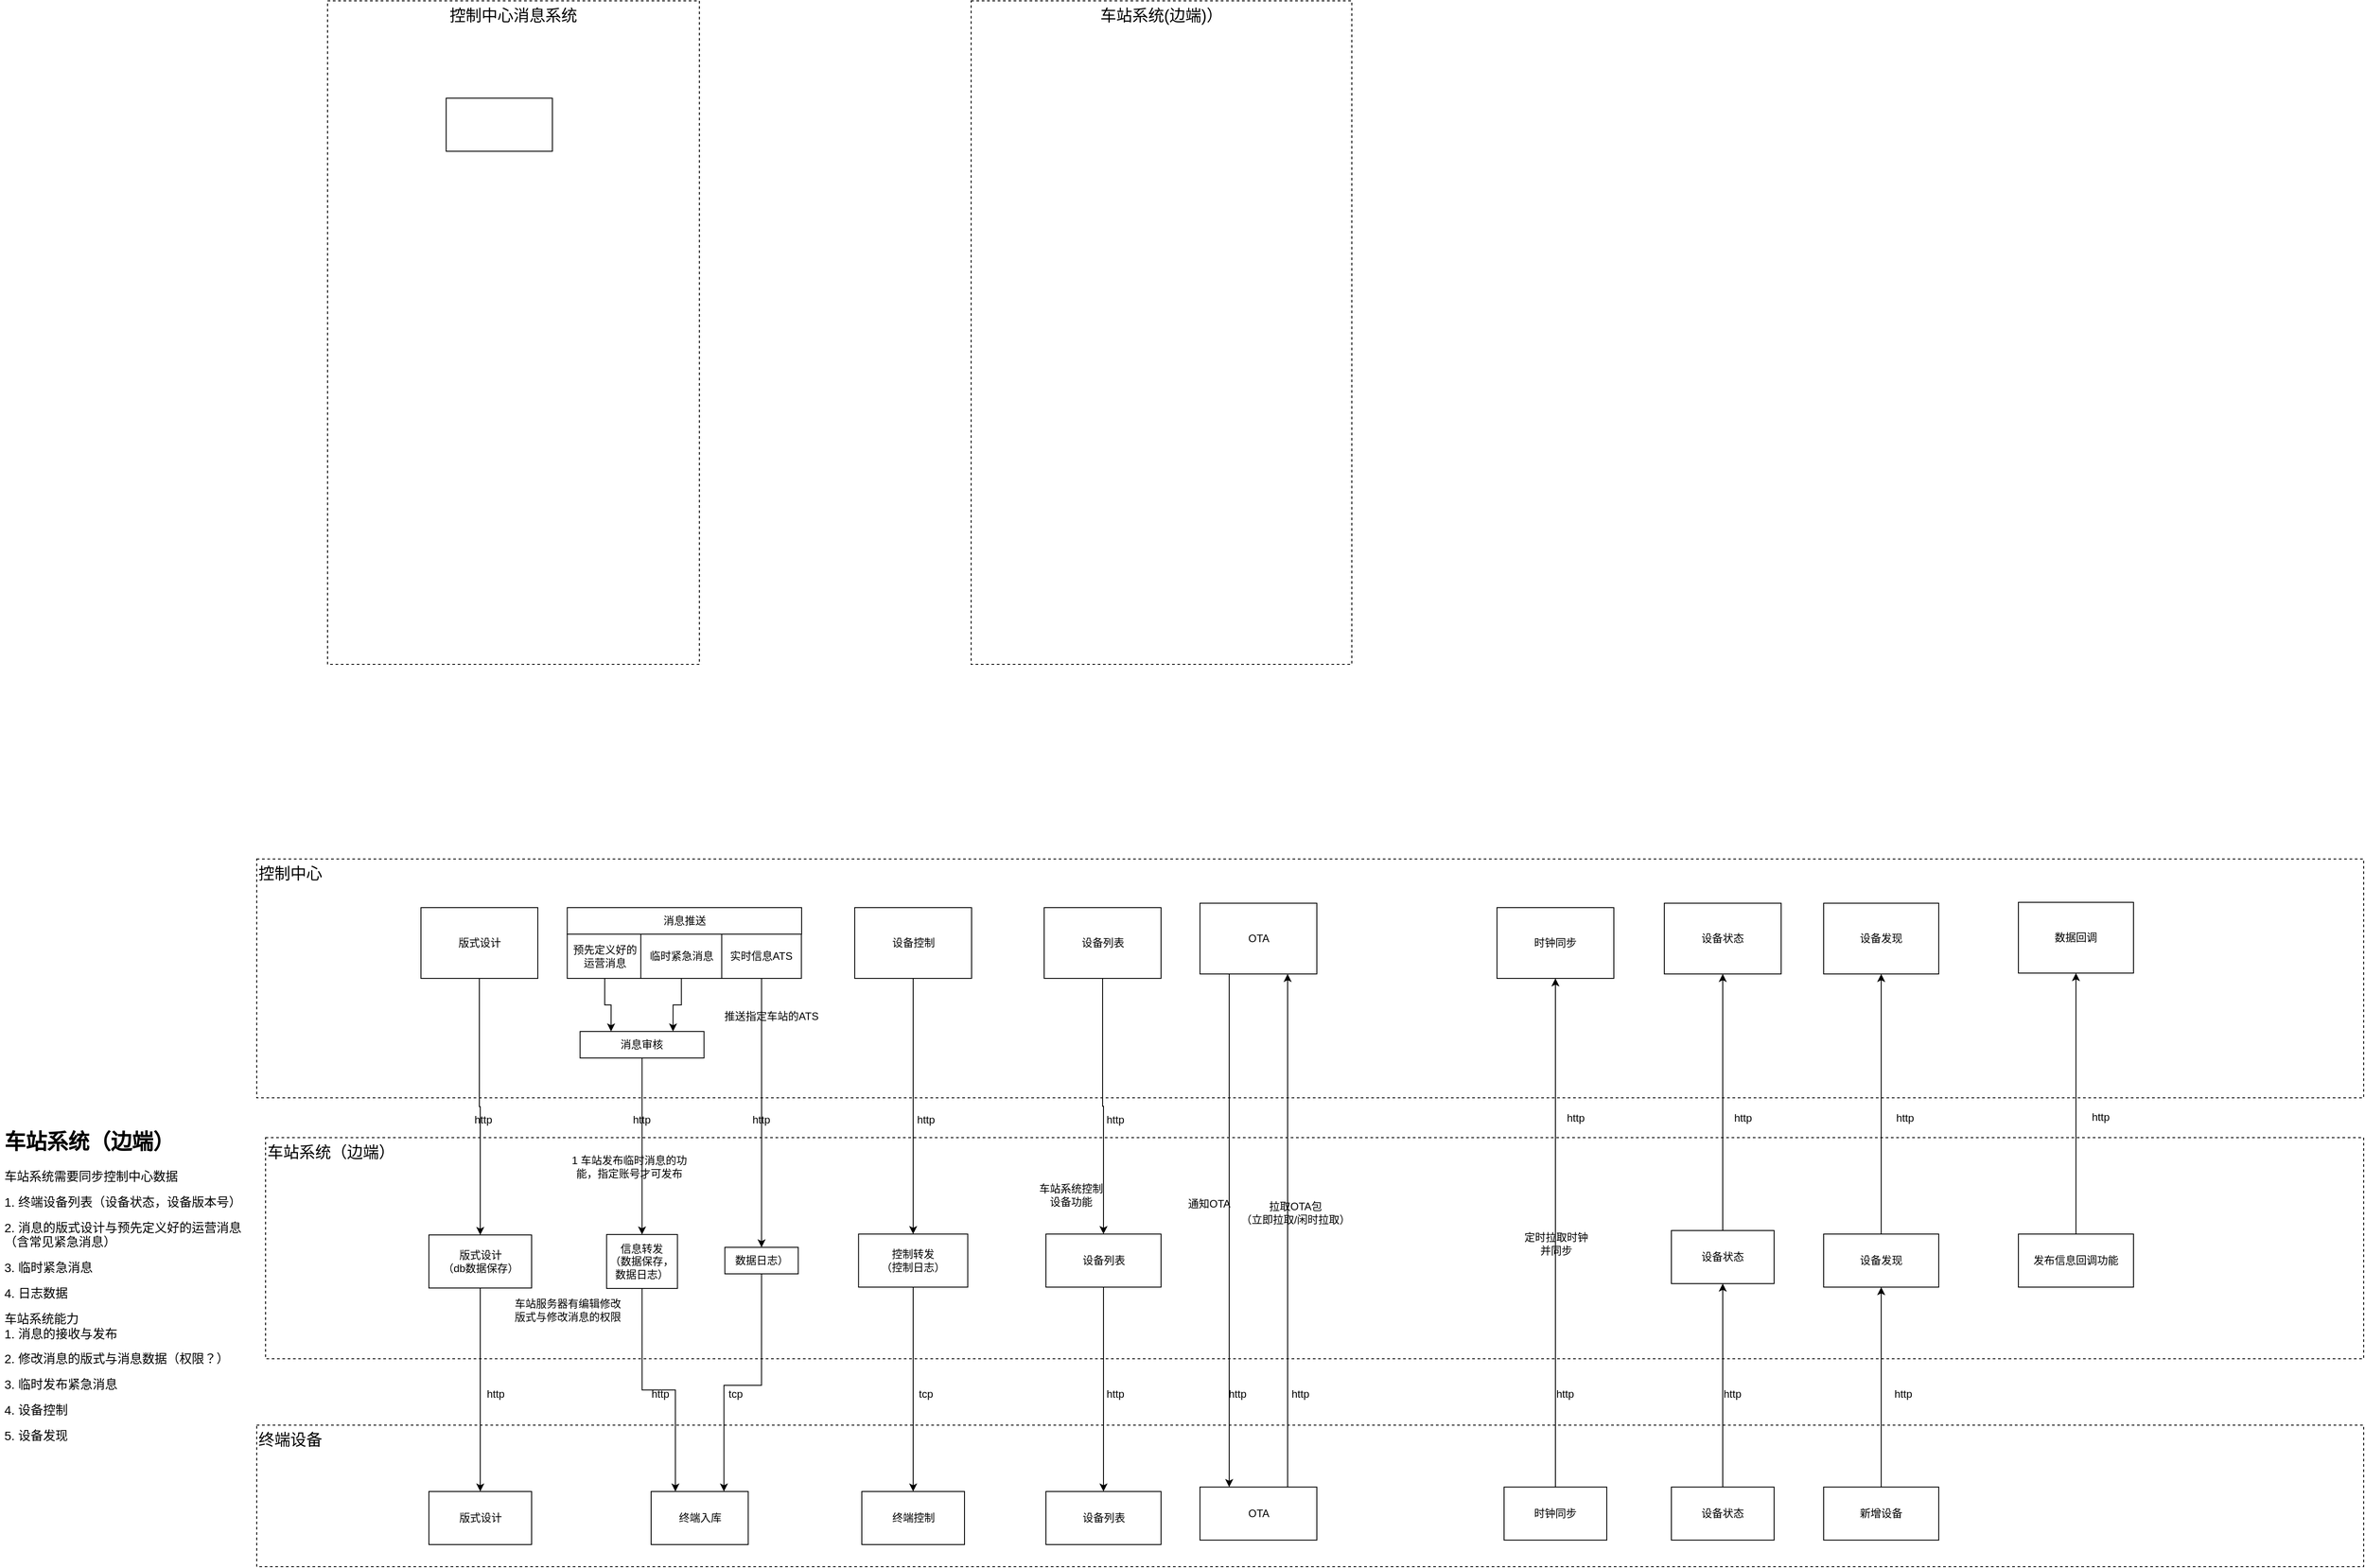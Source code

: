 <mxfile version="21.3.5" type="github">
  <diagram name="第 1 页" id="WxWkG-pKVZrvrhtKARHQ">
    <mxGraphModel dx="2016" dy="1037" grid="1" gridSize="10" guides="1" tooltips="1" connect="1" arrows="1" fold="1" page="1" pageScale="1" pageWidth="827" pageHeight="1169" math="0" shadow="0">
      <root>
        <mxCell id="0" />
        <mxCell id="1" parent="0" />
        <mxCell id="FDIz5WSHnkQEFrHZKm8G-6" value="&lt;font style=&quot;font-size: 18px;&quot;&gt;控制中心&lt;/font&gt;" style="rounded=0;whiteSpace=wrap;html=1;align=left;verticalAlign=top;dashed=1;" parent="1" vertex="1">
          <mxGeometry x="310" y="1210" width="2380" height="270" as="geometry" />
        </mxCell>
        <mxCell id="FDIz5WSHnkQEFrHZKm8G-10" value="&lt;font style=&quot;font-size: 18px;&quot;&gt;终端设备&lt;/font&gt;" style="rounded=0;whiteSpace=wrap;html=1;align=left;verticalAlign=top;dashed=1;" parent="1" vertex="1">
          <mxGeometry x="310" y="1850" width="2380" height="160" as="geometry" />
        </mxCell>
        <mxCell id="FDIz5WSHnkQEFrHZKm8G-11" value="&lt;font style=&quot;font-size: 18px;&quot;&gt;车站系统（边端）&lt;/font&gt;" style="rounded=0;whiteSpace=wrap;html=1;align=left;verticalAlign=top;dashed=1;" parent="1" vertex="1">
          <mxGeometry x="320" y="1525" width="2370" height="250" as="geometry" />
        </mxCell>
        <mxCell id="MEf120TzHeJ7vrePYZAw-9" value="&lt;font style=&quot;font-size: 18px;&quot;&gt;车站系统(边端)）&lt;/font&gt;" style="rounded=0;whiteSpace=wrap;html=1;dashed=1;verticalAlign=top;" parent="1" vertex="1">
          <mxGeometry x="1117" y="240" width="430" height="750" as="geometry" />
        </mxCell>
        <mxCell id="MEf120TzHeJ7vrePYZAw-5" value="&lt;font style=&quot;font-size: 18px;&quot;&gt;控制中心消息系统&lt;/font&gt;" style="rounded=0;whiteSpace=wrap;html=1;dashed=1;verticalAlign=top;" parent="1" vertex="1">
          <mxGeometry x="390" y="240" width="420" height="750" as="geometry" />
        </mxCell>
        <mxCell id="FDIz5WSHnkQEFrHZKm8G-16" style="edgeStyle=orthogonalEdgeStyle;rounded=0;orthogonalLoop=1;jettySize=auto;html=1;exitX=0.5;exitY=1;exitDx=0;exitDy=0;entryX=0.5;entryY=0;entryDx=0;entryDy=0;" parent="1" source="FDIz5WSHnkQEFrHZKm8G-12" target="FDIz5WSHnkQEFrHZKm8G-13" edge="1">
          <mxGeometry relative="1" as="geometry" />
        </mxCell>
        <mxCell id="FDIz5WSHnkQEFrHZKm8G-12" value="版式设计" style="rounded=0;whiteSpace=wrap;html=1;" parent="1" vertex="1">
          <mxGeometry x="495.5" y="1265" width="132" height="80" as="geometry" />
        </mxCell>
        <mxCell id="FDIz5WSHnkQEFrHZKm8G-17" style="edgeStyle=orthogonalEdgeStyle;rounded=0;orthogonalLoop=1;jettySize=auto;html=1;exitX=0.5;exitY=1;exitDx=0;exitDy=0;entryX=0.5;entryY=0;entryDx=0;entryDy=0;" parent="1" source="FDIz5WSHnkQEFrHZKm8G-13" target="FDIz5WSHnkQEFrHZKm8G-15" edge="1">
          <mxGeometry relative="1" as="geometry" />
        </mxCell>
        <mxCell id="FDIz5WSHnkQEFrHZKm8G-13" value="版式设计&lt;br&gt;（db数据保存）" style="rounded=0;whiteSpace=wrap;html=1;" parent="1" vertex="1">
          <mxGeometry x="504.5" y="1635" width="116" height="60" as="geometry" />
        </mxCell>
        <mxCell id="FDIz5WSHnkQEFrHZKm8G-15" value="版式设计" style="rounded=0;whiteSpace=wrap;html=1;" parent="1" vertex="1">
          <mxGeometry x="504.5" y="1925" width="116" height="60" as="geometry" />
        </mxCell>
        <mxCell id="FDIz5WSHnkQEFrHZKm8G-18" value="消息推送" style="rounded=0;whiteSpace=wrap;html=1;" parent="1" vertex="1">
          <mxGeometry x="660.75" y="1265" width="264.75" height="30" as="geometry" />
        </mxCell>
        <mxCell id="FDIz5WSHnkQEFrHZKm8G-23" style="edgeStyle=orthogonalEdgeStyle;rounded=0;orthogonalLoop=1;jettySize=auto;html=1;exitX=0.5;exitY=1;exitDx=0;exitDy=0;entryX=0.25;entryY=0;entryDx=0;entryDy=0;" parent="1" source="FDIz5WSHnkQEFrHZKm8G-19" target="FDIz5WSHnkQEFrHZKm8G-21" edge="1">
          <mxGeometry relative="1" as="geometry" />
        </mxCell>
        <mxCell id="FDIz5WSHnkQEFrHZKm8G-19" value="预先定义好的运营消息" style="rounded=0;whiteSpace=wrap;html=1;" parent="1" vertex="1">
          <mxGeometry x="660.75" y="1295" width="84.75" height="50" as="geometry" />
        </mxCell>
        <mxCell id="FDIz5WSHnkQEFrHZKm8G-24" style="edgeStyle=orthogonalEdgeStyle;rounded=0;orthogonalLoop=1;jettySize=auto;html=1;exitX=0.5;exitY=1;exitDx=0;exitDy=0;entryX=0.75;entryY=0;entryDx=0;entryDy=0;" parent="1" source="FDIz5WSHnkQEFrHZKm8G-20" target="FDIz5WSHnkQEFrHZKm8G-21" edge="1">
          <mxGeometry relative="1" as="geometry" />
        </mxCell>
        <mxCell id="FDIz5WSHnkQEFrHZKm8G-20" value="临时紧急消息" style="rounded=0;whiteSpace=wrap;html=1;" parent="1" vertex="1">
          <mxGeometry x="743.87" y="1295" width="91.63" height="50" as="geometry" />
        </mxCell>
        <mxCell id="lnaJndpBKy_KP0AAHM30-50" style="edgeStyle=orthogonalEdgeStyle;rounded=0;orthogonalLoop=1;jettySize=auto;html=1;exitX=0.5;exitY=1;exitDx=0;exitDy=0;entryX=0.5;entryY=0;entryDx=0;entryDy=0;" edge="1" parent="1" source="FDIz5WSHnkQEFrHZKm8G-21" target="FDIz5WSHnkQEFrHZKm8G-27">
          <mxGeometry relative="1" as="geometry" />
        </mxCell>
        <mxCell id="FDIz5WSHnkQEFrHZKm8G-21" value="消息审核" style="rounded=0;whiteSpace=wrap;html=1;" parent="1" vertex="1">
          <mxGeometry x="675.25" y="1405" width="140" height="30" as="geometry" />
        </mxCell>
        <mxCell id="lnaJndpBKy_KP0AAHM30-52" style="edgeStyle=orthogonalEdgeStyle;rounded=0;orthogonalLoop=1;jettySize=auto;html=1;exitX=0.5;exitY=1;exitDx=0;exitDy=0;entryX=0.5;entryY=0;entryDx=0;entryDy=0;" edge="1" parent="1" source="FDIz5WSHnkQEFrHZKm8G-22" target="lnaJndpBKy_KP0AAHM30-51">
          <mxGeometry relative="1" as="geometry" />
        </mxCell>
        <mxCell id="FDIz5WSHnkQEFrHZKm8G-22" value="实时信息ATS" style="rounded=0;whiteSpace=wrap;html=1;" parent="1" vertex="1">
          <mxGeometry x="835.25" y="1295" width="90" height="50" as="geometry" />
        </mxCell>
        <mxCell id="FDIz5WSHnkQEFrHZKm8G-30" style="edgeStyle=orthogonalEdgeStyle;rounded=0;orthogonalLoop=1;jettySize=auto;html=1;exitX=0.5;exitY=1;exitDx=0;exitDy=0;entryX=0.25;entryY=0;entryDx=0;entryDy=0;" parent="1" source="FDIz5WSHnkQEFrHZKm8G-27" target="FDIz5WSHnkQEFrHZKm8G-29" edge="1">
          <mxGeometry relative="1" as="geometry" />
        </mxCell>
        <mxCell id="FDIz5WSHnkQEFrHZKm8G-27" value="信息转发&lt;br&gt;（数据保存，数据日志）" style="rounded=0;whiteSpace=wrap;html=1;" parent="1" vertex="1">
          <mxGeometry x="705.25" y="1634.5" width="80" height="61" as="geometry" />
        </mxCell>
        <mxCell id="FDIz5WSHnkQEFrHZKm8G-29" value="终端入库" style="rounded=0;whiteSpace=wrap;html=1;" parent="1" vertex="1">
          <mxGeometry x="755.5" y="1925" width="109.69" height="60" as="geometry" />
        </mxCell>
        <mxCell id="FDIz5WSHnkQEFrHZKm8G-34" style="edgeStyle=orthogonalEdgeStyle;rounded=0;orthogonalLoop=1;jettySize=auto;html=1;exitX=0.5;exitY=1;exitDx=0;exitDy=0;entryX=0.5;entryY=0;entryDx=0;entryDy=0;" parent="1" source="FDIz5WSHnkQEFrHZKm8G-31" target="FDIz5WSHnkQEFrHZKm8G-33" edge="1">
          <mxGeometry relative="1" as="geometry" />
        </mxCell>
        <mxCell id="FDIz5WSHnkQEFrHZKm8G-31" value="设备控制" style="rounded=0;whiteSpace=wrap;html=1;" parent="1" vertex="1">
          <mxGeometry x="985.5" y="1265" width="132" height="80" as="geometry" />
        </mxCell>
        <mxCell id="FDIz5WSHnkQEFrHZKm8G-36" style="edgeStyle=orthogonalEdgeStyle;rounded=0;orthogonalLoop=1;jettySize=auto;html=1;exitX=0.5;exitY=1;exitDx=0;exitDy=0;entryX=0.5;entryY=0;entryDx=0;entryDy=0;" parent="1" source="FDIz5WSHnkQEFrHZKm8G-33" target="FDIz5WSHnkQEFrHZKm8G-35" edge="1">
          <mxGeometry relative="1" as="geometry" />
        </mxCell>
        <mxCell id="FDIz5WSHnkQEFrHZKm8G-33" value="控制转发&lt;br&gt;（控制日志）" style="rounded=0;whiteSpace=wrap;html=1;" parent="1" vertex="1">
          <mxGeometry x="989.82" y="1634" width="123.37" height="60" as="geometry" />
        </mxCell>
        <mxCell id="FDIz5WSHnkQEFrHZKm8G-35" value="终端控制" style="rounded=0;whiteSpace=wrap;html=1;" parent="1" vertex="1">
          <mxGeometry x="993.5" y="1925" width="116" height="60" as="geometry" />
        </mxCell>
        <mxCell id="FDIz5WSHnkQEFrHZKm8G-37" value="时钟同步" style="rounded=0;whiteSpace=wrap;html=1;" parent="1" vertex="1">
          <mxGeometry x="1711" y="1265" width="132" height="80" as="geometry" />
        </mxCell>
        <mxCell id="lnaJndpBKy_KP0AAHM30-5" style="edgeStyle=orthogonalEdgeStyle;rounded=0;orthogonalLoop=1;jettySize=auto;html=1;exitX=0.25;exitY=1;exitDx=0;exitDy=0;entryX=0.25;entryY=0;entryDx=0;entryDy=0;" edge="1" parent="1" source="FDIz5WSHnkQEFrHZKm8G-38" target="lnaJndpBKy_KP0AAHM30-2">
          <mxGeometry relative="1" as="geometry" />
        </mxCell>
        <mxCell id="FDIz5WSHnkQEFrHZKm8G-38" value="OTA" style="rounded=0;whiteSpace=wrap;html=1;" parent="1" vertex="1">
          <mxGeometry x="1375.5" y="1260" width="132" height="80" as="geometry" />
        </mxCell>
        <mxCell id="FDIz5WSHnkQEFrHZKm8G-39" value="设备状态" style="rounded=0;whiteSpace=wrap;html=1;" parent="1" vertex="1">
          <mxGeometry x="1900" y="1260" width="132" height="80" as="geometry" />
        </mxCell>
        <mxCell id="lnaJndpBKy_KP0AAHM30-4" style="edgeStyle=orthogonalEdgeStyle;rounded=0;orthogonalLoop=1;jettySize=auto;html=1;exitX=0.5;exitY=0;exitDx=0;exitDy=0;entryX=0.5;entryY=1;entryDx=0;entryDy=0;" edge="1" parent="1" source="lnaJndpBKy_KP0AAHM30-1" target="FDIz5WSHnkQEFrHZKm8G-37">
          <mxGeometry relative="1" as="geometry" />
        </mxCell>
        <mxCell id="lnaJndpBKy_KP0AAHM30-1" value="时钟同步" style="rounded=0;whiteSpace=wrap;html=1;" vertex="1" parent="1">
          <mxGeometry x="1719" y="1920" width="116" height="60" as="geometry" />
        </mxCell>
        <mxCell id="lnaJndpBKy_KP0AAHM30-6" style="edgeStyle=orthogonalEdgeStyle;rounded=0;orthogonalLoop=1;jettySize=auto;html=1;exitX=0.75;exitY=0;exitDx=0;exitDy=0;entryX=0.75;entryY=1;entryDx=0;entryDy=0;" edge="1" parent="1" source="lnaJndpBKy_KP0AAHM30-2" target="FDIz5WSHnkQEFrHZKm8G-38">
          <mxGeometry relative="1" as="geometry" />
        </mxCell>
        <mxCell id="lnaJndpBKy_KP0AAHM30-2" value="OTA" style="rounded=0;whiteSpace=wrap;html=1;" vertex="1" parent="1">
          <mxGeometry x="1375.5" y="1920" width="132" height="60" as="geometry" />
        </mxCell>
        <mxCell id="lnaJndpBKy_KP0AAHM30-7" style="edgeStyle=orthogonalEdgeStyle;rounded=0;orthogonalLoop=1;jettySize=auto;html=1;exitX=0.5;exitY=0;exitDx=0;exitDy=0;entryX=0.5;entryY=1;entryDx=0;entryDy=0;" edge="1" parent="1" source="lnaJndpBKy_KP0AAHM30-3" target="lnaJndpBKy_KP0AAHM30-28">
          <mxGeometry relative="1" as="geometry" />
        </mxCell>
        <mxCell id="lnaJndpBKy_KP0AAHM30-3" value="设备状态" style="rounded=0;whiteSpace=wrap;html=1;" vertex="1" parent="1">
          <mxGeometry x="1908" y="1920" width="116" height="60" as="geometry" />
        </mxCell>
        <mxCell id="lnaJndpBKy_KP0AAHM30-12" style="edgeStyle=orthogonalEdgeStyle;rounded=0;orthogonalLoop=1;jettySize=auto;html=1;exitX=0.5;exitY=1;exitDx=0;exitDy=0;entryX=0.5;entryY=0;entryDx=0;entryDy=0;" edge="1" parent="1" source="lnaJndpBKy_KP0AAHM30-9" target="lnaJndpBKy_KP0AAHM30-10">
          <mxGeometry relative="1" as="geometry" />
        </mxCell>
        <mxCell id="lnaJndpBKy_KP0AAHM30-9" value="设备列表" style="rounded=0;whiteSpace=wrap;html=1;" vertex="1" parent="1">
          <mxGeometry x="1199.5" y="1265" width="132" height="80" as="geometry" />
        </mxCell>
        <mxCell id="lnaJndpBKy_KP0AAHM30-13" style="edgeStyle=orthogonalEdgeStyle;rounded=0;orthogonalLoop=1;jettySize=auto;html=1;exitX=0.5;exitY=1;exitDx=0;exitDy=0;" edge="1" parent="1" source="lnaJndpBKy_KP0AAHM30-10" target="lnaJndpBKy_KP0AAHM30-11">
          <mxGeometry relative="1" as="geometry" />
        </mxCell>
        <mxCell id="lnaJndpBKy_KP0AAHM30-10" value="设备列表" style="rounded=0;whiteSpace=wrap;html=1;" vertex="1" parent="1">
          <mxGeometry x="1201.5" y="1634" width="130" height="60" as="geometry" />
        </mxCell>
        <mxCell id="lnaJndpBKy_KP0AAHM30-11" value="设备列表" style="rounded=0;whiteSpace=wrap;html=1;" vertex="1" parent="1">
          <mxGeometry x="1201.5" y="1925" width="130" height="60" as="geometry" />
        </mxCell>
        <mxCell id="lnaJndpBKy_KP0AAHM30-15" value="1 车站发布临时消息的功能，指定账号才可发布" style="text;html=1;strokeColor=none;fillColor=none;align=center;verticalAlign=middle;whiteSpace=wrap;rounded=0;" vertex="1" parent="1">
          <mxGeometry x="660.75" y="1540" width="140" height="35" as="geometry" />
        </mxCell>
        <mxCell id="lnaJndpBKy_KP0AAHM30-17" value="车站系统控制设备功能" style="text;html=1;strokeColor=none;fillColor=none;align=center;verticalAlign=middle;whiteSpace=wrap;rounded=0;" vertex="1" parent="1">
          <mxGeometry x="1189.5" y="1565" width="80" height="50" as="geometry" />
        </mxCell>
        <mxCell id="lnaJndpBKy_KP0AAHM30-21" value="定时拉取时钟并同步" style="text;html=1;strokeColor=none;fillColor=none;align=center;verticalAlign=middle;whiteSpace=wrap;rounded=0;" vertex="1" parent="1">
          <mxGeometry x="1738" y="1620" width="80" height="50" as="geometry" />
        </mxCell>
        <mxCell id="lnaJndpBKy_KP0AAHM30-22" value="通知OTA" style="text;html=1;strokeColor=none;fillColor=none;align=center;verticalAlign=middle;whiteSpace=wrap;rounded=0;" vertex="1" parent="1">
          <mxGeometry x="1345.5" y="1575" width="80" height="50" as="geometry" />
        </mxCell>
        <mxCell id="lnaJndpBKy_KP0AAHM30-24" value="拉取OTA包&lt;br&gt;（立即拉取/闲时拉取）" style="text;html=1;strokeColor=none;fillColor=none;align=center;verticalAlign=middle;whiteSpace=wrap;rounded=0;" vertex="1" parent="1">
          <mxGeometry x="1420" y="1590" width="127" height="40" as="geometry" />
        </mxCell>
        <mxCell id="lnaJndpBKy_KP0AAHM30-25" value="推送指定车站的ATS" style="text;html=1;strokeColor=none;fillColor=none;align=center;verticalAlign=middle;whiteSpace=wrap;rounded=0;" vertex="1" parent="1">
          <mxGeometry x="827" y="1370" width="129.38" height="35" as="geometry" />
        </mxCell>
        <mxCell id="lnaJndpBKy_KP0AAHM30-27" value="车站服务器有编辑修改版式与修改消息的权限" style="text;html=1;strokeColor=none;fillColor=none;align=center;verticalAlign=middle;whiteSpace=wrap;rounded=0;" vertex="1" parent="1">
          <mxGeometry x="595.5" y="1702.5" width="131.38" height="35" as="geometry" />
        </mxCell>
        <mxCell id="lnaJndpBKy_KP0AAHM30-30" style="edgeStyle=orthogonalEdgeStyle;rounded=0;orthogonalLoop=1;jettySize=auto;html=1;exitX=0.5;exitY=0;exitDx=0;exitDy=0;" edge="1" parent="1" source="lnaJndpBKy_KP0AAHM30-28" target="FDIz5WSHnkQEFrHZKm8G-39">
          <mxGeometry relative="1" as="geometry" />
        </mxCell>
        <mxCell id="lnaJndpBKy_KP0AAHM30-28" value="设备状态" style="rounded=0;whiteSpace=wrap;html=1;" vertex="1" parent="1">
          <mxGeometry x="1908" y="1630" width="116" height="60" as="geometry" />
        </mxCell>
        <mxCell id="lnaJndpBKy_KP0AAHM30-31" value="" style="rounded=0;whiteSpace=wrap;html=1;" vertex="1" parent="1">
          <mxGeometry x="524" y="350" width="120" height="60" as="geometry" />
        </mxCell>
        <mxCell id="lnaJndpBKy_KP0AAHM30-32" value="&lt;h1&gt;车站系统（边端）&lt;/h1&gt;&lt;p&gt;&lt;font style=&quot;font-size: 14px;&quot;&gt;车站系统需要同步控制中心数据&lt;/font&gt;&lt;/p&gt;&lt;p&gt;&lt;font style=&quot;font-size: 14px;&quot;&gt;1. 终端设备列表（设备状态，设备版本号）&lt;/font&gt;&lt;/p&gt;&lt;p&gt;&lt;font style=&quot;font-size: 14px;&quot;&gt;2. 消息的版式设计与预先定义好的运营消息（含常见紧急消息）&lt;/font&gt;&lt;/p&gt;&lt;p&gt;&lt;font style=&quot;font-size: 14px;&quot;&gt;3. 临时紧急消息&lt;/font&gt;&lt;/p&gt;&lt;p&gt;&lt;font style=&quot;font-size: 14px;&quot;&gt;4. 日志数据&lt;/font&gt;&lt;/p&gt;&lt;p&gt;&lt;font style=&quot;font-size: 14px;&quot;&gt;车站系统能力&lt;br&gt;1. 消息的接收与发布&lt;/font&gt;&lt;/p&gt;&lt;p&gt;&lt;font style=&quot;font-size: 14px;&quot;&gt;2. 修改消息的版式与消息数据（权限？）&lt;/font&gt;&lt;/p&gt;&lt;p&gt;&lt;font style=&quot;font-size: 14px;&quot;&gt;3. 临时发布紧急消息&lt;/font&gt;&lt;/p&gt;&lt;p&gt;&lt;font style=&quot;font-size: 14px;&quot;&gt;4. 设备控制&lt;/font&gt;&lt;/p&gt;&lt;p&gt;&lt;font style=&quot;font-size: 14px;&quot;&gt;5. 设备发现&lt;/font&gt;&lt;/p&gt;" style="text;html=1;strokeColor=none;fillColor=none;spacing=5;spacingTop=-20;whiteSpace=wrap;overflow=hidden;rounded=0;" vertex="1" parent="1">
          <mxGeometry x="20" y="1510" width="300" height="390" as="geometry" />
        </mxCell>
        <mxCell id="lnaJndpBKy_KP0AAHM30-35" value="http" style="text;html=1;strokeColor=none;fillColor=none;align=center;verticalAlign=middle;whiteSpace=wrap;rounded=0;" vertex="1" parent="1">
          <mxGeometry x="550" y="1800" width="60" height="30" as="geometry" />
        </mxCell>
        <mxCell id="lnaJndpBKy_KP0AAHM30-36" value="tcp" style="text;html=1;strokeColor=none;fillColor=none;align=center;verticalAlign=middle;whiteSpace=wrap;rounded=0;" vertex="1" parent="1">
          <mxGeometry x="1035.5" y="1800" width="60" height="30" as="geometry" />
        </mxCell>
        <mxCell id="lnaJndpBKy_KP0AAHM30-37" value="http" style="text;html=1;strokeColor=none;fillColor=none;align=center;verticalAlign=middle;whiteSpace=wrap;rounded=0;" vertex="1" parent="1">
          <mxGeometry x="735.5" y="1800" width="60" height="30" as="geometry" />
        </mxCell>
        <mxCell id="lnaJndpBKy_KP0AAHM30-39" value="http" style="text;html=1;strokeColor=none;fillColor=none;align=center;verticalAlign=middle;whiteSpace=wrap;rounded=0;" vertex="1" parent="1">
          <mxGeometry x="1758" y="1800" width="60" height="30" as="geometry" />
        </mxCell>
        <mxCell id="lnaJndpBKy_KP0AAHM30-40" value="http" style="text;html=1;strokeColor=none;fillColor=none;align=center;verticalAlign=middle;whiteSpace=wrap;rounded=0;" vertex="1" parent="1">
          <mxGeometry x="1387.5" y="1800" width="60" height="30" as="geometry" />
        </mxCell>
        <mxCell id="lnaJndpBKy_KP0AAHM30-41" value="http" style="text;html=1;strokeColor=none;fillColor=none;align=center;verticalAlign=middle;whiteSpace=wrap;rounded=0;" vertex="1" parent="1">
          <mxGeometry x="1459" y="1800" width="60" height="30" as="geometry" />
        </mxCell>
        <mxCell id="lnaJndpBKy_KP0AAHM30-42" value="http" style="text;html=1;strokeColor=none;fillColor=none;align=center;verticalAlign=middle;whiteSpace=wrap;rounded=0;" vertex="1" parent="1">
          <mxGeometry x="1947" y="1800" width="60" height="30" as="geometry" />
        </mxCell>
        <mxCell id="lnaJndpBKy_KP0AAHM30-43" value="http" style="text;html=1;strokeColor=none;fillColor=none;align=center;verticalAlign=middle;whiteSpace=wrap;rounded=0;" vertex="1" parent="1">
          <mxGeometry x="1249.5" y="1800" width="60" height="30" as="geometry" />
        </mxCell>
        <mxCell id="lnaJndpBKy_KP0AAHM30-47" style="edgeStyle=orthogonalEdgeStyle;rounded=0;orthogonalLoop=1;jettySize=auto;html=1;exitX=0.5;exitY=0;exitDx=0;exitDy=0;" edge="1" parent="1" source="lnaJndpBKy_KP0AAHM30-44" target="lnaJndpBKy_KP0AAHM30-45">
          <mxGeometry relative="1" as="geometry" />
        </mxCell>
        <mxCell id="lnaJndpBKy_KP0AAHM30-44" value="新增设备" style="rounded=0;whiteSpace=wrap;html=1;" vertex="1" parent="1">
          <mxGeometry x="2080" y="1920" width="130" height="60" as="geometry" />
        </mxCell>
        <mxCell id="lnaJndpBKy_KP0AAHM30-48" style="edgeStyle=orthogonalEdgeStyle;rounded=0;orthogonalLoop=1;jettySize=auto;html=1;" edge="1" parent="1" source="lnaJndpBKy_KP0AAHM30-45" target="lnaJndpBKy_KP0AAHM30-46">
          <mxGeometry relative="1" as="geometry" />
        </mxCell>
        <mxCell id="lnaJndpBKy_KP0AAHM30-45" value="设备发现" style="rounded=0;whiteSpace=wrap;html=1;" vertex="1" parent="1">
          <mxGeometry x="2080" y="1634" width="130" height="60" as="geometry" />
        </mxCell>
        <mxCell id="lnaJndpBKy_KP0AAHM30-46" value="设备发现" style="rounded=0;whiteSpace=wrap;html=1;" vertex="1" parent="1">
          <mxGeometry x="2080" y="1260" width="130" height="80" as="geometry" />
        </mxCell>
        <mxCell id="lnaJndpBKy_KP0AAHM30-53" style="edgeStyle=orthogonalEdgeStyle;rounded=0;orthogonalLoop=1;jettySize=auto;html=1;exitX=0.5;exitY=1;exitDx=0;exitDy=0;entryX=0.75;entryY=0;entryDx=0;entryDy=0;" edge="1" parent="1" source="lnaJndpBKy_KP0AAHM30-51" target="FDIz5WSHnkQEFrHZKm8G-29">
          <mxGeometry relative="1" as="geometry">
            <Array as="points">
              <mxPoint x="880.5" y="1805" />
              <mxPoint x="837.5" y="1805" />
            </Array>
          </mxGeometry>
        </mxCell>
        <mxCell id="lnaJndpBKy_KP0AAHM30-51" value="数据日志）" style="rounded=0;whiteSpace=wrap;html=1;" vertex="1" parent="1">
          <mxGeometry x="838.81" y="1649" width="82.87" height="30" as="geometry" />
        </mxCell>
        <mxCell id="lnaJndpBKy_KP0AAHM30-54" value="tcp" style="text;html=1;strokeColor=none;fillColor=none;align=center;verticalAlign=middle;whiteSpace=wrap;rounded=0;" vertex="1" parent="1">
          <mxGeometry x="820.87" y="1800" width="60" height="30" as="geometry" />
        </mxCell>
        <mxCell id="lnaJndpBKy_KP0AAHM30-62" style="edgeStyle=orthogonalEdgeStyle;rounded=0;orthogonalLoop=1;jettySize=auto;html=1;exitX=0.5;exitY=0;exitDx=0;exitDy=0;entryX=0.5;entryY=1;entryDx=0;entryDy=0;" edge="1" parent="1" source="lnaJndpBKy_KP0AAHM30-60" target="lnaJndpBKy_KP0AAHM30-61">
          <mxGeometry relative="1" as="geometry" />
        </mxCell>
        <mxCell id="lnaJndpBKy_KP0AAHM30-60" value="发布信息回调功能" style="rounded=0;whiteSpace=wrap;html=1;" vertex="1" parent="1">
          <mxGeometry x="2300" y="1634" width="130" height="60" as="geometry" />
        </mxCell>
        <mxCell id="lnaJndpBKy_KP0AAHM30-61" value="数据回调" style="rounded=0;whiteSpace=wrap;html=1;" vertex="1" parent="1">
          <mxGeometry x="2300" y="1259" width="130" height="80" as="geometry" />
        </mxCell>
        <mxCell id="lnaJndpBKy_KP0AAHM30-74" value="http" style="text;html=1;strokeColor=none;fillColor=none;align=center;verticalAlign=middle;whiteSpace=wrap;rounded=0;" vertex="1" parent="1">
          <mxGeometry x="535.5" y="1490" width="60" height="30" as="geometry" />
        </mxCell>
        <mxCell id="lnaJndpBKy_KP0AAHM30-75" value="http" style="text;html=1;strokeColor=none;fillColor=none;align=center;verticalAlign=middle;whiteSpace=wrap;rounded=0;" vertex="1" parent="1">
          <mxGeometry x="1249.5" y="1490" width="60" height="30" as="geometry" />
        </mxCell>
        <mxCell id="lnaJndpBKy_KP0AAHM30-76" value="http" style="text;html=1;strokeColor=none;fillColor=none;align=center;verticalAlign=middle;whiteSpace=wrap;rounded=0;" vertex="1" parent="1">
          <mxGeometry x="1035.5" y="1490" width="60" height="30" as="geometry" />
        </mxCell>
        <mxCell id="lnaJndpBKy_KP0AAHM30-77" value="http" style="text;html=1;strokeColor=none;fillColor=none;align=center;verticalAlign=middle;whiteSpace=wrap;rounded=0;" vertex="1" parent="1">
          <mxGeometry x="850.25" y="1490" width="60" height="30" as="geometry" />
        </mxCell>
        <mxCell id="lnaJndpBKy_KP0AAHM30-78" value="http" style="text;html=1;strokeColor=none;fillColor=none;align=center;verticalAlign=middle;whiteSpace=wrap;rounded=0;" vertex="1" parent="1">
          <mxGeometry x="715.25" y="1490" width="60" height="30" as="geometry" />
        </mxCell>
        <mxCell id="lnaJndpBKy_KP0AAHM30-82" value="http" style="text;html=1;strokeColor=none;fillColor=none;align=center;verticalAlign=middle;whiteSpace=wrap;rounded=0;" vertex="1" parent="1">
          <mxGeometry x="2142" y="1487.5" width="60" height="30" as="geometry" />
        </mxCell>
        <mxCell id="lnaJndpBKy_KP0AAHM30-83" value="http" style="text;html=1;strokeColor=none;fillColor=none;align=center;verticalAlign=middle;whiteSpace=wrap;rounded=0;" vertex="1" parent="1">
          <mxGeometry x="1959" y="1487.5" width="60" height="30" as="geometry" />
        </mxCell>
        <mxCell id="lnaJndpBKy_KP0AAHM30-84" value="http" style="text;html=1;strokeColor=none;fillColor=none;align=center;verticalAlign=middle;whiteSpace=wrap;rounded=0;" vertex="1" parent="1">
          <mxGeometry x="1770" y="1487.5" width="60" height="30" as="geometry" />
        </mxCell>
        <mxCell id="lnaJndpBKy_KP0AAHM30-85" value="http" style="text;html=1;strokeColor=none;fillColor=none;align=center;verticalAlign=middle;whiteSpace=wrap;rounded=0;" vertex="1" parent="1">
          <mxGeometry x="2363" y="1486.5" width="60" height="30" as="geometry" />
        </mxCell>
        <mxCell id="lnaJndpBKy_KP0AAHM30-86" value="http" style="text;html=1;strokeColor=none;fillColor=none;align=center;verticalAlign=middle;whiteSpace=wrap;rounded=0;" vertex="1" parent="1">
          <mxGeometry x="2140" y="1800" width="60" height="30" as="geometry" />
        </mxCell>
      </root>
    </mxGraphModel>
  </diagram>
</mxfile>
